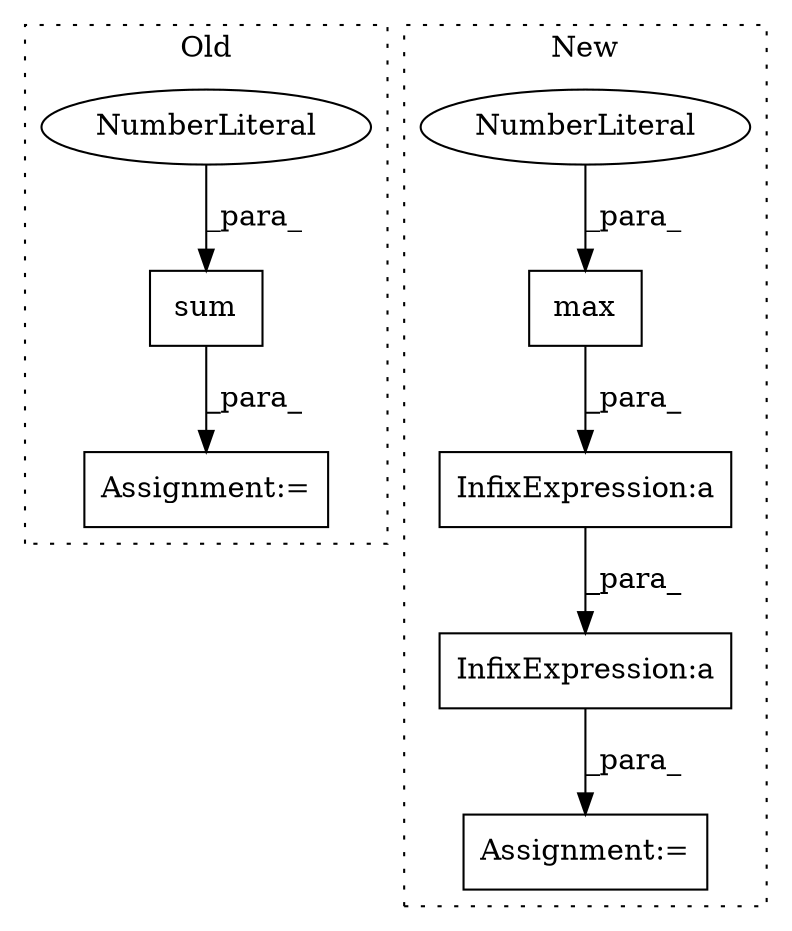 digraph G {
subgraph cluster0 {
1 [label="sum" a="32" s="8433,8457" l="4,1" shape="box"];
5 [label="Assignment:=" a="7" s="8429" l="1" shape="box"];
6 [label="NumberLiteral" a="34" s="8451" l="1" shape="ellipse"];
label = "Old";
style="dotted";
}
subgraph cluster1 {
2 [label="max" a="32" s="8756,8779" l="4,1" shape="box"];
3 [label="Assignment:=" a="7" s="8928" l="1" shape="box"];
4 [label="NumberLiteral" a="34" s="8760" l="1" shape="ellipse"];
7 [label="InfixExpression:a" a="27" s="8948" l="3" shape="box"];
8 [label="InfixExpression:a" a="27" s="8942" l="3" shape="box"];
label = "New";
style="dotted";
}
1 -> 5 [label="_para_"];
2 -> 7 [label="_para_"];
4 -> 2 [label="_para_"];
6 -> 1 [label="_para_"];
7 -> 8 [label="_para_"];
8 -> 3 [label="_para_"];
}
